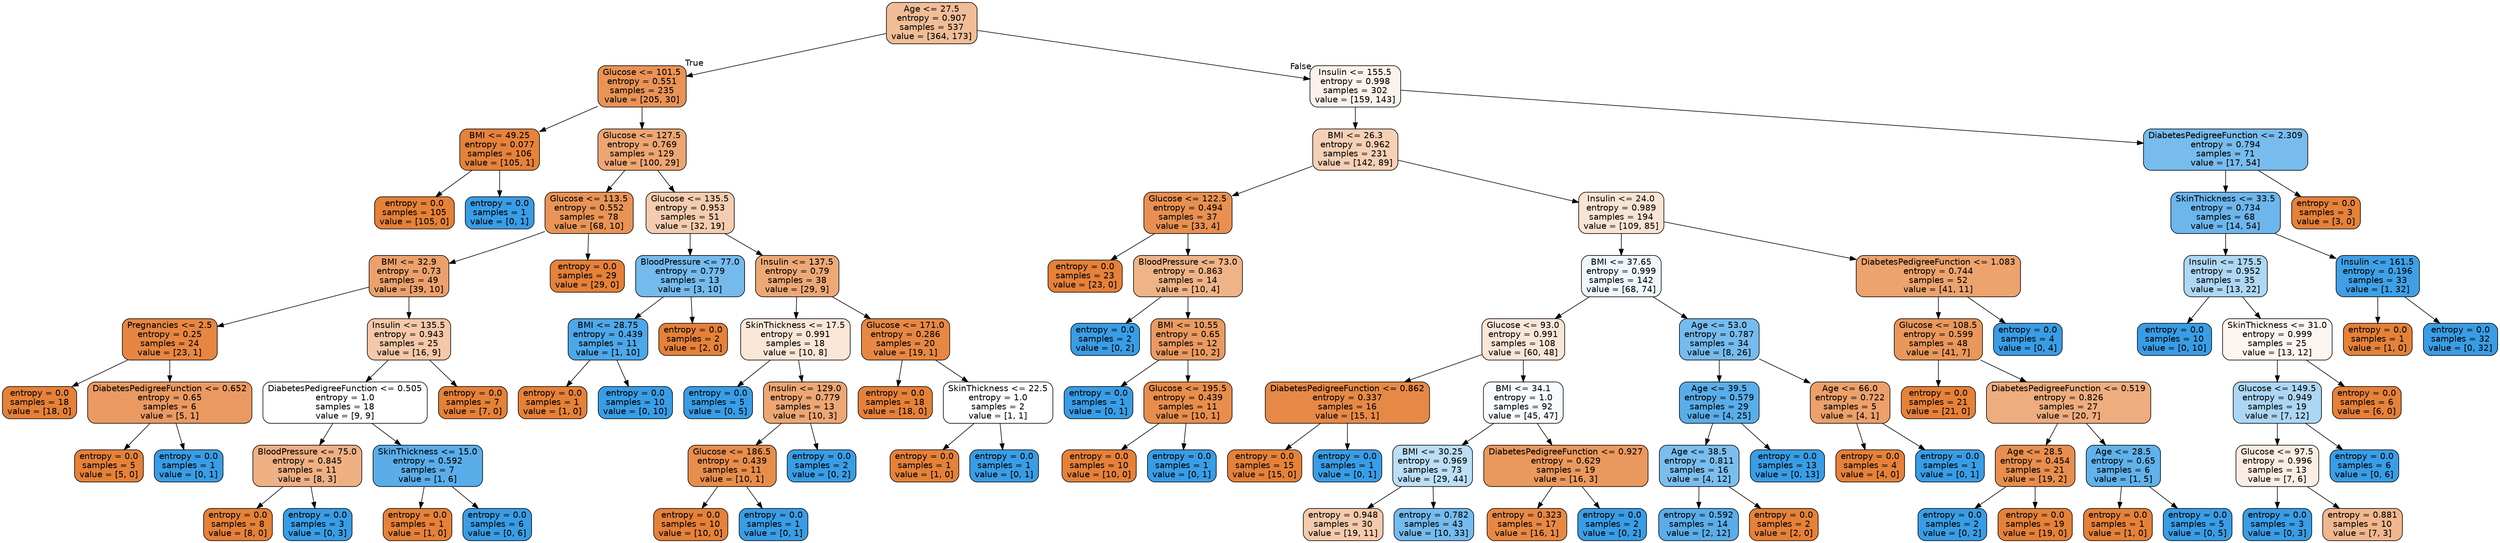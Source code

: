 digraph Tree {
node [shape=box, style="filled, rounded", color="black", fontname=helvetica] ;
edge [fontname=helvetica] ;
0 [label="Age <= 27.5\nentropy = 0.907\nsamples = 537\nvalue = [364, 173]", fillcolor="#f1bd97"] ;
1 [label="Glucose <= 101.5\nentropy = 0.551\nsamples = 235\nvalue = [205, 30]", fillcolor="#e99356"] ;
0 -> 1 [labeldistance=2.5, labelangle=45, headlabel="True"] ;
2 [label="BMI <= 49.25\nentropy = 0.077\nsamples = 106\nvalue = [105, 1]", fillcolor="#e5823b"] ;
1 -> 2 ;
3 [label="entropy = 0.0\nsamples = 105\nvalue = [105, 0]", fillcolor="#e58139"] ;
2 -> 3 ;
4 [label="entropy = 0.0\nsamples = 1\nvalue = [0, 1]", fillcolor="#399de5"] ;
2 -> 4 ;
5 [label="Glucose <= 127.5\nentropy = 0.769\nsamples = 129\nvalue = [100, 29]", fillcolor="#eda672"] ;
1 -> 5 ;
6 [label="Glucose <= 113.5\nentropy = 0.552\nsamples = 78\nvalue = [68, 10]", fillcolor="#e99456"] ;
5 -> 6 ;
7 [label="BMI <= 32.9\nentropy = 0.73\nsamples = 49\nvalue = [39, 10]", fillcolor="#eca16c"] ;
6 -> 7 ;
8 [label="Pregnancies <= 2.5\nentropy = 0.25\nsamples = 24\nvalue = [23, 1]", fillcolor="#e68642"] ;
7 -> 8 ;
9 [label="entropy = 0.0\nsamples = 18\nvalue = [18, 0]", fillcolor="#e58139"] ;
8 -> 9 ;
10 [label="DiabetesPedigreeFunction <= 0.652\nentropy = 0.65\nsamples = 6\nvalue = [5, 1]", fillcolor="#ea9a61"] ;
8 -> 10 ;
11 [label="entropy = 0.0\nsamples = 5\nvalue = [5, 0]", fillcolor="#e58139"] ;
10 -> 11 ;
12 [label="entropy = 0.0\nsamples = 1\nvalue = [0, 1]", fillcolor="#399de5"] ;
10 -> 12 ;
13 [label="Insulin <= 135.5\nentropy = 0.943\nsamples = 25\nvalue = [16, 9]", fillcolor="#f4c8a8"] ;
7 -> 13 ;
14 [label="DiabetesPedigreeFunction <= 0.505\nentropy = 1.0\nsamples = 18\nvalue = [9, 9]", fillcolor="#ffffff"] ;
13 -> 14 ;
15 [label="BloodPressure <= 75.0\nentropy = 0.845\nsamples = 11\nvalue = [8, 3]", fillcolor="#efb083"] ;
14 -> 15 ;
16 [label="entropy = 0.0\nsamples = 8\nvalue = [8, 0]", fillcolor="#e58139"] ;
15 -> 16 ;
17 [label="entropy = 0.0\nsamples = 3\nvalue = [0, 3]", fillcolor="#399de5"] ;
15 -> 17 ;
18 [label="SkinThickness <= 15.0\nentropy = 0.592\nsamples = 7\nvalue = [1, 6]", fillcolor="#5aade9"] ;
14 -> 18 ;
19 [label="entropy = 0.0\nsamples = 1\nvalue = [1, 0]", fillcolor="#e58139"] ;
18 -> 19 ;
20 [label="entropy = 0.0\nsamples = 6\nvalue = [0, 6]", fillcolor="#399de5"] ;
18 -> 20 ;
21 [label="entropy = 0.0\nsamples = 7\nvalue = [7, 0]", fillcolor="#e58139"] ;
13 -> 21 ;
22 [label="entropy = 0.0\nsamples = 29\nvalue = [29, 0]", fillcolor="#e58139"] ;
6 -> 22 ;
23 [label="Glucose <= 135.5\nentropy = 0.953\nsamples = 51\nvalue = [32, 19]", fillcolor="#f4ccaf"] ;
5 -> 23 ;
24 [label="BloodPressure <= 77.0\nentropy = 0.779\nsamples = 13\nvalue = [3, 10]", fillcolor="#74baed"] ;
23 -> 24 ;
25 [label="BMI <= 28.75\nentropy = 0.439\nsamples = 11\nvalue = [1, 10]", fillcolor="#4da7e8"] ;
24 -> 25 ;
26 [label="entropy = 0.0\nsamples = 1\nvalue = [1, 0]", fillcolor="#e58139"] ;
25 -> 26 ;
27 [label="entropy = 0.0\nsamples = 10\nvalue = [0, 10]", fillcolor="#399de5"] ;
25 -> 27 ;
28 [label="entropy = 0.0\nsamples = 2\nvalue = [2, 0]", fillcolor="#e58139"] ;
24 -> 28 ;
29 [label="Insulin <= 137.5\nentropy = 0.79\nsamples = 38\nvalue = [29, 9]", fillcolor="#eda876"] ;
23 -> 29 ;
30 [label="SkinThickness <= 17.5\nentropy = 0.991\nsamples = 18\nvalue = [10, 8]", fillcolor="#fae6d7"] ;
29 -> 30 ;
31 [label="entropy = 0.0\nsamples = 5\nvalue = [0, 5]", fillcolor="#399de5"] ;
30 -> 31 ;
32 [label="Insulin <= 129.0\nentropy = 0.779\nsamples = 13\nvalue = [10, 3]", fillcolor="#eda774"] ;
30 -> 32 ;
33 [label="Glucose <= 186.5\nentropy = 0.439\nsamples = 11\nvalue = [10, 1]", fillcolor="#e88e4d"] ;
32 -> 33 ;
34 [label="entropy = 0.0\nsamples = 10\nvalue = [10, 0]", fillcolor="#e58139"] ;
33 -> 34 ;
35 [label="entropy = 0.0\nsamples = 1\nvalue = [0, 1]", fillcolor="#399de5"] ;
33 -> 35 ;
36 [label="entropy = 0.0\nsamples = 2\nvalue = [0, 2]", fillcolor="#399de5"] ;
32 -> 36 ;
37 [label="Glucose <= 171.0\nentropy = 0.286\nsamples = 20\nvalue = [19, 1]", fillcolor="#e68843"] ;
29 -> 37 ;
38 [label="entropy = 0.0\nsamples = 18\nvalue = [18, 0]", fillcolor="#e58139"] ;
37 -> 38 ;
39 [label="SkinThickness <= 22.5\nentropy = 1.0\nsamples = 2\nvalue = [1, 1]", fillcolor="#ffffff"] ;
37 -> 39 ;
40 [label="entropy = 0.0\nsamples = 1\nvalue = [1, 0]", fillcolor="#e58139"] ;
39 -> 40 ;
41 [label="entropy = 0.0\nsamples = 1\nvalue = [0, 1]", fillcolor="#399de5"] ;
39 -> 41 ;
42 [label="Insulin <= 155.5\nentropy = 0.998\nsamples = 302\nvalue = [159, 143]", fillcolor="#fcf2eb"] ;
0 -> 42 [labeldistance=2.5, labelangle=-45, headlabel="False"] ;
43 [label="BMI <= 26.3\nentropy = 0.962\nsamples = 231\nvalue = [142, 89]", fillcolor="#f5d0b5"] ;
42 -> 43 ;
44 [label="Glucose <= 122.5\nentropy = 0.494\nsamples = 37\nvalue = [33, 4]", fillcolor="#e89051"] ;
43 -> 44 ;
45 [label="entropy = 0.0\nsamples = 23\nvalue = [23, 0]", fillcolor="#e58139"] ;
44 -> 45 ;
46 [label="BloodPressure <= 73.0\nentropy = 0.863\nsamples = 14\nvalue = [10, 4]", fillcolor="#efb388"] ;
44 -> 46 ;
47 [label="entropy = 0.0\nsamples = 2\nvalue = [0, 2]", fillcolor="#399de5"] ;
46 -> 47 ;
48 [label="BMI <= 10.55\nentropy = 0.65\nsamples = 12\nvalue = [10, 2]", fillcolor="#ea9a61"] ;
46 -> 48 ;
49 [label="entropy = 0.0\nsamples = 1\nvalue = [0, 1]", fillcolor="#399de5"] ;
48 -> 49 ;
50 [label="Glucose <= 195.5\nentropy = 0.439\nsamples = 11\nvalue = [10, 1]", fillcolor="#e88e4d"] ;
48 -> 50 ;
51 [label="entropy = 0.0\nsamples = 10\nvalue = [10, 0]", fillcolor="#e58139"] ;
50 -> 51 ;
52 [label="entropy = 0.0\nsamples = 1\nvalue = [0, 1]", fillcolor="#399de5"] ;
50 -> 52 ;
53 [label="Insulin <= 24.0\nentropy = 0.989\nsamples = 194\nvalue = [109, 85]", fillcolor="#f9e3d3"] ;
43 -> 53 ;
54 [label="BMI <= 37.65\nentropy = 0.999\nsamples = 142\nvalue = [68, 74]", fillcolor="#eff7fd"] ;
53 -> 54 ;
55 [label="Glucose <= 93.0\nentropy = 0.991\nsamples = 108\nvalue = [60, 48]", fillcolor="#fae6d7"] ;
54 -> 55 ;
56 [label="DiabetesPedigreeFunction <= 0.862\nentropy = 0.337\nsamples = 16\nvalue = [15, 1]", fillcolor="#e78946"] ;
55 -> 56 ;
57 [label="entropy = 0.0\nsamples = 15\nvalue = [15, 0]", fillcolor="#e58139"] ;
56 -> 57 ;
58 [label="entropy = 0.0\nsamples = 1\nvalue = [0, 1]", fillcolor="#399de5"] ;
56 -> 58 ;
59 [label="BMI <= 34.1\nentropy = 1.0\nsamples = 92\nvalue = [45, 47]", fillcolor="#f7fbfe"] ;
55 -> 59 ;
60 [label="BMI <= 30.25\nentropy = 0.969\nsamples = 73\nvalue = [29, 44]", fillcolor="#bcdef6"] ;
59 -> 60 ;
61 [label="entropy = 0.948\nsamples = 30\nvalue = [19, 11]", fillcolor="#f4caac"] ;
60 -> 61 ;
62 [label="entropy = 0.782\nsamples = 43\nvalue = [10, 33]", fillcolor="#75bbed"] ;
60 -> 62 ;
63 [label="DiabetesPedigreeFunction <= 0.927\nentropy = 0.629\nsamples = 19\nvalue = [16, 3]", fillcolor="#ea995e"] ;
59 -> 63 ;
64 [label="entropy = 0.323\nsamples = 17\nvalue = [16, 1]", fillcolor="#e78945"] ;
63 -> 64 ;
65 [label="entropy = 0.0\nsamples = 2\nvalue = [0, 2]", fillcolor="#399de5"] ;
63 -> 65 ;
66 [label="Age <= 53.0\nentropy = 0.787\nsamples = 34\nvalue = [8, 26]", fillcolor="#76bbed"] ;
54 -> 66 ;
67 [label="Age <= 39.5\nentropy = 0.579\nsamples = 29\nvalue = [4, 25]", fillcolor="#59ade9"] ;
66 -> 67 ;
68 [label="Age <= 38.5\nentropy = 0.811\nsamples = 16\nvalue = [4, 12]", fillcolor="#7bbeee"] ;
67 -> 68 ;
69 [label="entropy = 0.592\nsamples = 14\nvalue = [2, 12]", fillcolor="#5aade9"] ;
68 -> 69 ;
70 [label="entropy = 0.0\nsamples = 2\nvalue = [2, 0]", fillcolor="#e58139"] ;
68 -> 70 ;
71 [label="entropy = 0.0\nsamples = 13\nvalue = [0, 13]", fillcolor="#399de5"] ;
67 -> 71 ;
72 [label="Age <= 66.0\nentropy = 0.722\nsamples = 5\nvalue = [4, 1]", fillcolor="#eca06a"] ;
66 -> 72 ;
73 [label="entropy = 0.0\nsamples = 4\nvalue = [4, 0]", fillcolor="#e58139"] ;
72 -> 73 ;
74 [label="entropy = 0.0\nsamples = 1\nvalue = [0, 1]", fillcolor="#399de5"] ;
72 -> 74 ;
75 [label="DiabetesPedigreeFunction <= 1.083\nentropy = 0.744\nsamples = 52\nvalue = [41, 11]", fillcolor="#eca36e"] ;
53 -> 75 ;
76 [label="Glucose <= 108.5\nentropy = 0.599\nsamples = 48\nvalue = [41, 7]", fillcolor="#e9975b"] ;
75 -> 76 ;
77 [label="entropy = 0.0\nsamples = 21\nvalue = [21, 0]", fillcolor="#e58139"] ;
76 -> 77 ;
78 [label="DiabetesPedigreeFunction <= 0.519\nentropy = 0.826\nsamples = 27\nvalue = [20, 7]", fillcolor="#eead7e"] ;
76 -> 78 ;
79 [label="Age <= 28.5\nentropy = 0.454\nsamples = 21\nvalue = [19, 2]", fillcolor="#e88e4e"] ;
78 -> 79 ;
80 [label="entropy = 0.0\nsamples = 2\nvalue = [0, 2]", fillcolor="#399de5"] ;
79 -> 80 ;
81 [label="entropy = 0.0\nsamples = 19\nvalue = [19, 0]", fillcolor="#e58139"] ;
79 -> 81 ;
82 [label="Age <= 28.5\nentropy = 0.65\nsamples = 6\nvalue = [1, 5]", fillcolor="#61b1ea"] ;
78 -> 82 ;
83 [label="entropy = 0.0\nsamples = 1\nvalue = [1, 0]", fillcolor="#e58139"] ;
82 -> 83 ;
84 [label="entropy = 0.0\nsamples = 5\nvalue = [0, 5]", fillcolor="#399de5"] ;
82 -> 84 ;
85 [label="entropy = 0.0\nsamples = 4\nvalue = [0, 4]", fillcolor="#399de5"] ;
75 -> 85 ;
86 [label="DiabetesPedigreeFunction <= 2.309\nentropy = 0.794\nsamples = 71\nvalue = [17, 54]", fillcolor="#77bced"] ;
42 -> 86 ;
87 [label="SkinThickness <= 33.5\nentropy = 0.734\nsamples = 68\nvalue = [14, 54]", fillcolor="#6cb6ec"] ;
86 -> 87 ;
88 [label="Insulin <= 175.5\nentropy = 0.952\nsamples = 35\nvalue = [13, 22]", fillcolor="#aed7f4"] ;
87 -> 88 ;
89 [label="entropy = 0.0\nsamples = 10\nvalue = [0, 10]", fillcolor="#399de5"] ;
88 -> 89 ;
90 [label="SkinThickness <= 31.0\nentropy = 0.999\nsamples = 25\nvalue = [13, 12]", fillcolor="#fdf5f0"] ;
88 -> 90 ;
91 [label="Glucose <= 149.5\nentropy = 0.949\nsamples = 19\nvalue = [7, 12]", fillcolor="#acd6f4"] ;
90 -> 91 ;
92 [label="Glucose <= 97.5\nentropy = 0.996\nsamples = 13\nvalue = [7, 6]", fillcolor="#fbede3"] ;
91 -> 92 ;
93 [label="entropy = 0.0\nsamples = 3\nvalue = [0, 3]", fillcolor="#399de5"] ;
92 -> 93 ;
94 [label="entropy = 0.881\nsamples = 10\nvalue = [7, 3]", fillcolor="#f0b78e"] ;
92 -> 94 ;
95 [label="entropy = 0.0\nsamples = 6\nvalue = [0, 6]", fillcolor="#399de5"] ;
91 -> 95 ;
96 [label="entropy = 0.0\nsamples = 6\nvalue = [6, 0]", fillcolor="#e58139"] ;
90 -> 96 ;
97 [label="Insulin <= 161.5\nentropy = 0.196\nsamples = 33\nvalue = [1, 32]", fillcolor="#3fa0e6"] ;
87 -> 97 ;
98 [label="entropy = 0.0\nsamples = 1\nvalue = [1, 0]", fillcolor="#e58139"] ;
97 -> 98 ;
99 [label="entropy = 0.0\nsamples = 32\nvalue = [0, 32]", fillcolor="#399de5"] ;
97 -> 99 ;
100 [label="entropy = 0.0\nsamples = 3\nvalue = [3, 0]", fillcolor="#e58139"] ;
86 -> 100 ;
}